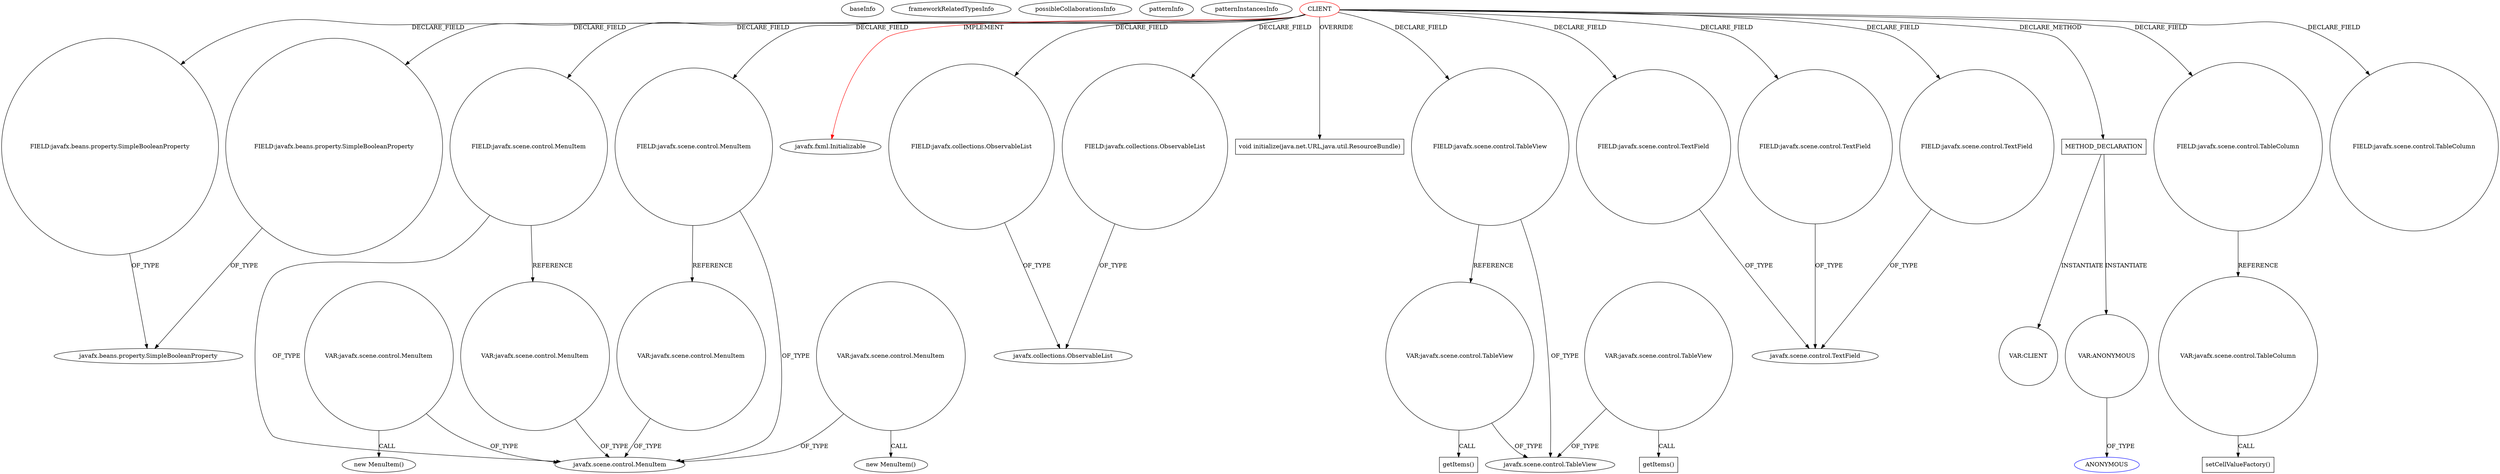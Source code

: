 digraph {
baseInfo[graphId=1799,category="pattern",isAnonymous=false,possibleRelation=false]
frameworkRelatedTypesInfo[0="javafx.fxml.Initializable"]
possibleCollaborationsInfo[]
patternInfo[frequency=2.0,patternRootClient=0]
patternInstancesInfo[0="hock323-eventManager~/hock323-eventManager/EventManager-master/src/eventManager/controller/pokerTournament/BlindsController.java~BlindsController~2976",1="hock323-eventManager~/hock323-eventManager/EventManager-master/src/eventManager/controller/pokerTournament/AnnouncementsController.java~AnnouncementsController~2965"]
56[label="FIELD:javafx.beans.property.SimpleBooleanProperty",vertexType="FIELD_DECLARATION",isFrameworkType=false,shape=circle]
11[label="javafx.beans.property.SimpleBooleanProperty",vertexType="FRAMEWORK_CLASS_TYPE",isFrameworkType=false]
0[label="CLIENT",vertexType="ROOT_CLIENT_CLASS_DECLARATION",isFrameworkType=false,color=red]
34[label="FIELD:javafx.scene.control.MenuItem",vertexType="FIELD_DECLARATION",isFrameworkType=false,shape=circle]
36[label="FIELD:javafx.scene.control.MenuItem",vertexType="FIELD_DECLARATION",isFrameworkType=false,shape=circle]
1[label="javafx.fxml.Initializable",vertexType="FRAMEWORK_INTERFACE_TYPE",isFrameworkType=false]
14[label="FIELD:javafx.collections.ObservableList",vertexType="FIELD_DECLARATION",isFrameworkType=false,shape=circle]
15[label="javafx.collections.ObservableList",vertexType="FRAMEWORK_INTERFACE_TYPE",isFrameworkType=false]
58[label="FIELD:javafx.collections.ObservableList",vertexType="FIELD_DECLARATION",isFrameworkType=false,shape=circle]
29[label="javafx.scene.control.MenuItem",vertexType="FRAMEWORK_CLASS_TYPE",isFrameworkType=false]
60[label="void initialize(java.net.URL,java.util.ResourceBundle)",vertexType="OVERRIDING_METHOD_DECLARATION",isFrameworkType=false,shape=box]
16[label="FIELD:javafx.scene.control.TableView",vertexType="FIELD_DECLARATION",isFrameworkType=false,shape=circle]
13[label="javafx.scene.control.TableView",vertexType="FRAMEWORK_CLASS_TYPE",isFrameworkType=false]
244[label="VAR:javafx.scene.control.TableView",vertexType="VARIABLE_EXPRESION",isFrameworkType=false,shape=circle]
364[label="VAR:javafx.scene.control.MenuItem",vertexType="VARIABLE_EXPRESION",isFrameworkType=false,shape=circle]
379[label="VAR:javafx.scene.control.MenuItem",vertexType="VARIABLE_EXPRESION",isFrameworkType=false,shape=circle]
739[label="VAR:javafx.scene.control.MenuItem",vertexType="VARIABLE_EXPRESION",isFrameworkType=false,shape=circle]
372[label="VAR:javafx.scene.control.MenuItem",vertexType="VARIABLE_EXPRESION",isFrameworkType=false,shape=circle]
26[label="FIELD:javafx.beans.property.SimpleBooleanProperty",vertexType="FIELD_DECLARATION",isFrameworkType=false,shape=circle]
20[label="FIELD:javafx.scene.control.TextField",vertexType="FIELD_DECLARATION",isFrameworkType=false,shape=circle]
50[label="FIELD:javafx.scene.control.TextField",vertexType="FIELD_DECLARATION",isFrameworkType=false,shape=circle]
54[label="FIELD:javafx.scene.control.TextField",vertexType="FIELD_DECLARATION",isFrameworkType=false,shape=circle]
694[label="getItems()",vertexType="INSIDE_CALL",isFrameworkType=false,shape=box]
5[label="javafx.scene.control.TextField",vertexType="FRAMEWORK_CLASS_TYPE",isFrameworkType=false]
715[label="VAR:javafx.scene.control.TableView",vertexType="VARIABLE_EXPRESION",isFrameworkType=false,shape=circle]
760[label="getItems()",vertexType="INSIDE_CALL",isFrameworkType=false,shape=box]
738[label="new MenuItem()",vertexType="CONSTRUCTOR_CALL",isFrameworkType=false]
363[label="new MenuItem()",vertexType="CONSTRUCTOR_CALL",isFrameworkType=false]
139[label="METHOD_DECLARATION",vertexType="CLIENT_METHOD_DECLARATION",isFrameworkType=false,shape=box]
151[label="VAR:CLIENT",vertexType="VARIABLE_EXPRESION",isFrameworkType=false,shape=circle]
162[label="VAR:ANONYMOUS",vertexType="VARIABLE_EXPRESION",isFrameworkType=false,shape=circle]
163[label="ANONYMOUS",vertexType="REFERENCE_ANONYMOUS_DECLARATION",isFrameworkType=false,color=blue]
6[label="FIELD:javafx.scene.control.TableColumn",vertexType="FIELD_DECLARATION",isFrameworkType=false,shape=circle]
271[label="VAR:javafx.scene.control.TableColumn",vertexType="VARIABLE_EXPRESION",isFrameworkType=false,shape=circle]
272[label="setCellValueFactory()",vertexType="INSIDE_CALL",isFrameworkType=false,shape=box]
52[label="FIELD:javafx.scene.control.TableColumn",vertexType="FIELD_DECLARATION",isFrameworkType=false,shape=circle]
715->13[label="OF_TYPE"]
162->163[label="OF_TYPE"]
715->760[label="CALL"]
0->14[label="DECLARE_FIELD"]
0->54[label="DECLARE_FIELD"]
379->29[label="OF_TYPE"]
16->13[label="OF_TYPE"]
20->5[label="OF_TYPE"]
36->379[label="REFERENCE"]
0->56[label="DECLARE_FIELD"]
0->1[label="IMPLEMENT",color=red]
364->363[label="CALL"]
16->244[label="REFERENCE"]
0->36[label="DECLARE_FIELD"]
36->29[label="OF_TYPE"]
0->26[label="DECLARE_FIELD"]
244->13[label="OF_TYPE"]
0->50[label="DECLARE_FIELD"]
14->15[label="OF_TYPE"]
739->738[label="CALL"]
26->11[label="OF_TYPE"]
0->16[label="DECLARE_FIELD"]
34->372[label="REFERENCE"]
54->5[label="OF_TYPE"]
0->139[label="DECLARE_METHOD"]
6->271[label="REFERENCE"]
372->29[label="OF_TYPE"]
244->694[label="CALL"]
34->29[label="OF_TYPE"]
58->15[label="OF_TYPE"]
364->29[label="OF_TYPE"]
739->29[label="OF_TYPE"]
56->11[label="OF_TYPE"]
0->52[label="DECLARE_FIELD"]
0->60[label="OVERRIDE"]
271->272[label="CALL"]
0->20[label="DECLARE_FIELD"]
0->34[label="DECLARE_FIELD"]
0->58[label="DECLARE_FIELD"]
0->6[label="DECLARE_FIELD"]
50->5[label="OF_TYPE"]
139->151[label="INSTANTIATE"]
139->162[label="INSTANTIATE"]
}
